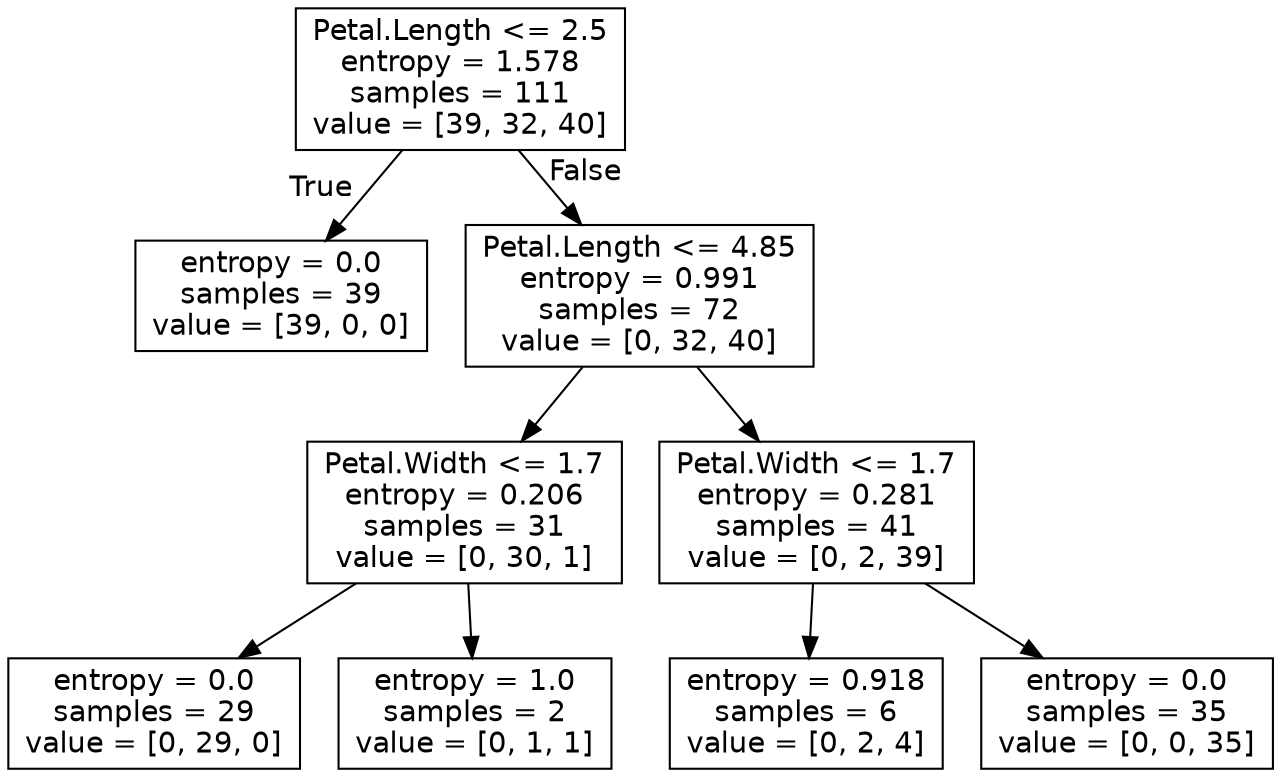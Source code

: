 digraph Tree {
node [shape=box, fontname="helvetica"] ;
edge [fontname="helvetica"] ;
0 [label="Petal.Length <= 2.5\nentropy = 1.578\nsamples = 111\nvalue = [39, 32, 40]"] ;
1 [label="entropy = 0.0\nsamples = 39\nvalue = [39, 0, 0]"] ;
0 -> 1 [labeldistance=2.5, labelangle=45, headlabel="True"] ;
2 [label="Petal.Length <= 4.85\nentropy = 0.991\nsamples = 72\nvalue = [0, 32, 40]"] ;
0 -> 2 [labeldistance=2.5, labelangle=-45, headlabel="False"] ;
3 [label="Petal.Width <= 1.7\nentropy = 0.206\nsamples = 31\nvalue = [0, 30, 1]"] ;
2 -> 3 ;
4 [label="entropy = 0.0\nsamples = 29\nvalue = [0, 29, 0]"] ;
3 -> 4 ;
5 [label="entropy = 1.0\nsamples = 2\nvalue = [0, 1, 1]"] ;
3 -> 5 ;
6 [label="Petal.Width <= 1.7\nentropy = 0.281\nsamples = 41\nvalue = [0, 2, 39]"] ;
2 -> 6 ;
7 [label="entropy = 0.918\nsamples = 6\nvalue = [0, 2, 4]"] ;
6 -> 7 ;
8 [label="entropy = 0.0\nsamples = 35\nvalue = [0, 0, 35]"] ;
6 -> 8 ;
}